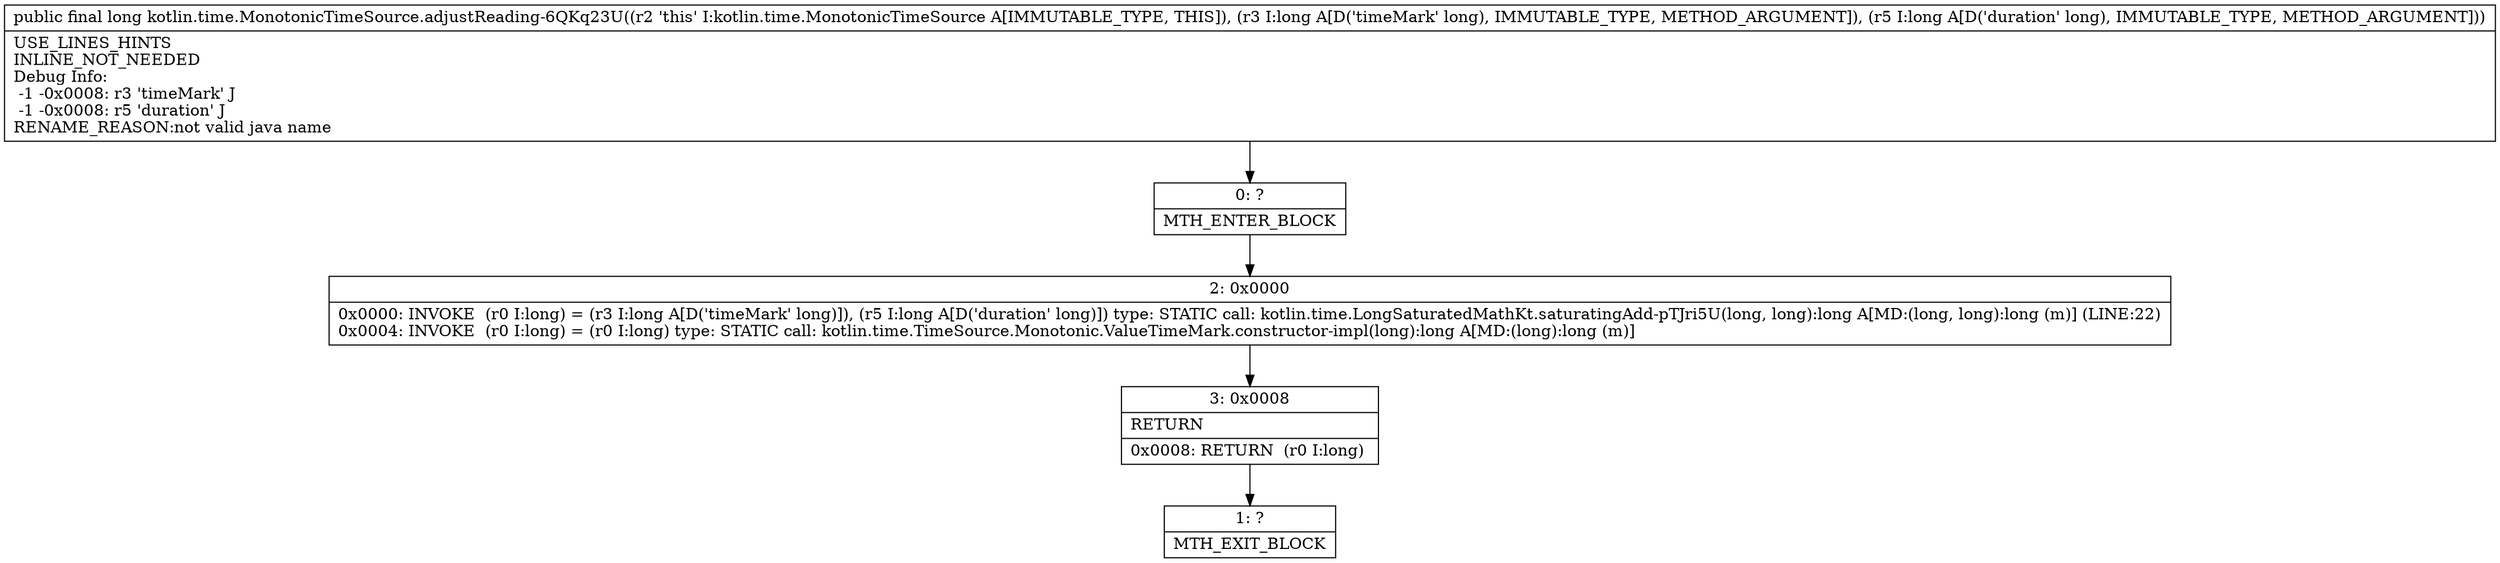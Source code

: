 digraph "CFG forkotlin.time.MonotonicTimeSource.adjustReading\-6QKq23U(JJ)J" {
Node_0 [shape=record,label="{0\:\ ?|MTH_ENTER_BLOCK\l}"];
Node_2 [shape=record,label="{2\:\ 0x0000|0x0000: INVOKE  (r0 I:long) = (r3 I:long A[D('timeMark' long)]), (r5 I:long A[D('duration' long)]) type: STATIC call: kotlin.time.LongSaturatedMathKt.saturatingAdd\-pTJri5U(long, long):long A[MD:(long, long):long (m)] (LINE:22)\l0x0004: INVOKE  (r0 I:long) = (r0 I:long) type: STATIC call: kotlin.time.TimeSource.Monotonic.ValueTimeMark.constructor\-impl(long):long A[MD:(long):long (m)]\l}"];
Node_3 [shape=record,label="{3\:\ 0x0008|RETURN\l|0x0008: RETURN  (r0 I:long) \l}"];
Node_1 [shape=record,label="{1\:\ ?|MTH_EXIT_BLOCK\l}"];
MethodNode[shape=record,label="{public final long kotlin.time.MonotonicTimeSource.adjustReading\-6QKq23U((r2 'this' I:kotlin.time.MonotonicTimeSource A[IMMUTABLE_TYPE, THIS]), (r3 I:long A[D('timeMark' long), IMMUTABLE_TYPE, METHOD_ARGUMENT]), (r5 I:long A[D('duration' long), IMMUTABLE_TYPE, METHOD_ARGUMENT]))  | USE_LINES_HINTS\lINLINE_NOT_NEEDED\lDebug Info:\l  \-1 \-0x0008: r3 'timeMark' J\l  \-1 \-0x0008: r5 'duration' J\lRENAME_REASON:not valid java name\l}"];
MethodNode -> Node_0;Node_0 -> Node_2;
Node_2 -> Node_3;
Node_3 -> Node_1;
}

